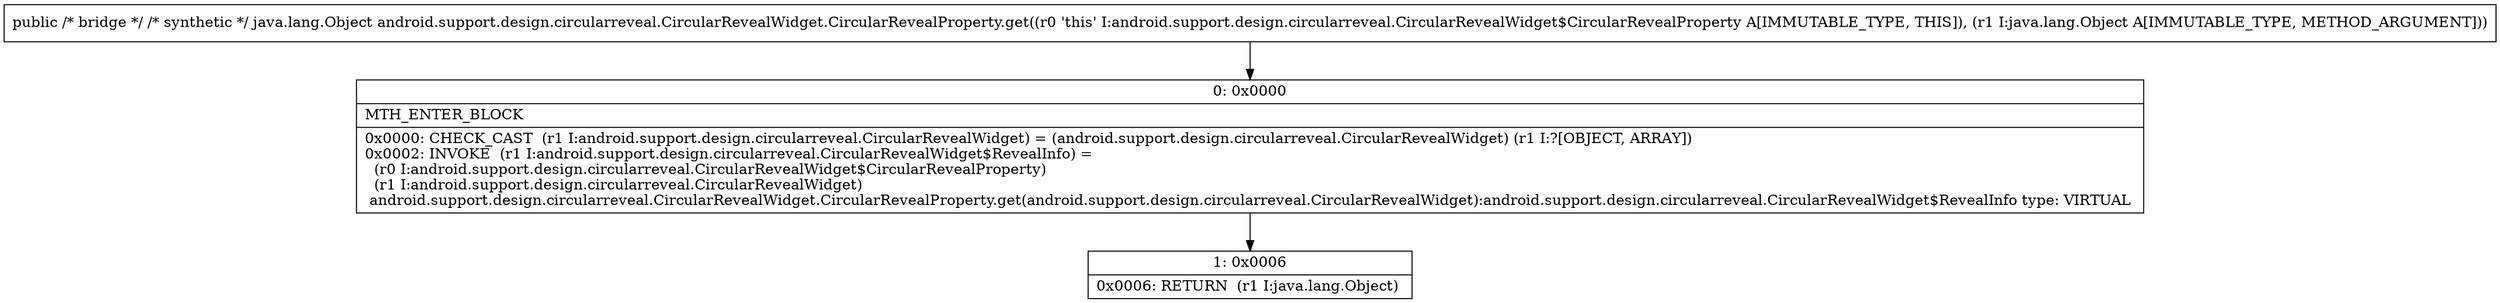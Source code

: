digraph "CFG forandroid.support.design.circularreveal.CircularRevealWidget.CircularRevealProperty.get(Ljava\/lang\/Object;)Ljava\/lang\/Object;" {
Node_0 [shape=record,label="{0\:\ 0x0000|MTH_ENTER_BLOCK\l|0x0000: CHECK_CAST  (r1 I:android.support.design.circularreveal.CircularRevealWidget) = (android.support.design.circularreveal.CircularRevealWidget) (r1 I:?[OBJECT, ARRAY]) \l0x0002: INVOKE  (r1 I:android.support.design.circularreveal.CircularRevealWidget$RevealInfo) = \l  (r0 I:android.support.design.circularreveal.CircularRevealWidget$CircularRevealProperty)\l  (r1 I:android.support.design.circularreveal.CircularRevealWidget)\l android.support.design.circularreveal.CircularRevealWidget.CircularRevealProperty.get(android.support.design.circularreveal.CircularRevealWidget):android.support.design.circularreveal.CircularRevealWidget$RevealInfo type: VIRTUAL \l}"];
Node_1 [shape=record,label="{1\:\ 0x0006|0x0006: RETURN  (r1 I:java.lang.Object) \l}"];
MethodNode[shape=record,label="{public \/* bridge *\/ \/* synthetic *\/ java.lang.Object android.support.design.circularreveal.CircularRevealWidget.CircularRevealProperty.get((r0 'this' I:android.support.design.circularreveal.CircularRevealWidget$CircularRevealProperty A[IMMUTABLE_TYPE, THIS]), (r1 I:java.lang.Object A[IMMUTABLE_TYPE, METHOD_ARGUMENT])) }"];
MethodNode -> Node_0;
Node_0 -> Node_1;
}

